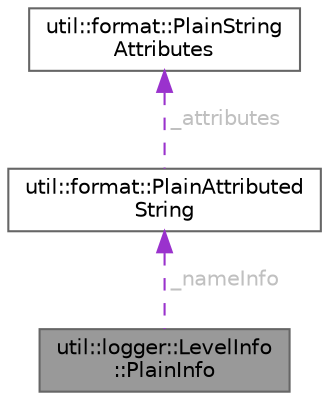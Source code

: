 digraph "util::logger::LevelInfo::PlainInfo"
{
 // LATEX_PDF_SIZE
  bgcolor="transparent";
  edge [fontname=Helvetica,fontsize=10,labelfontname=Helvetica,labelfontsize=10];
  node [fontname=Helvetica,fontsize=10,shape=box,height=0.2,width=0.4];
  Node1 [id="Node000001",label="util::logger::LevelInfo\l::PlainInfo",height=0.2,width=0.4,color="gray40", fillcolor="grey60", style="filled", fontcolor="black",tooltip=" "];
  Node2 -> Node1 [id="edge1_Node000001_Node000002",dir="back",color="darkorchid3",style="dashed",tooltip=" ",label=" _nameInfo",fontcolor="grey" ];
  Node2 [id="Node000002",label="util::format::PlainAttributed\lString",height=0.2,width=0.4,color="gray40", fillcolor="white", style="filled",URL="$d5/d3f/structutil_1_1format_1_1PlainAttributedString.html",tooltip=" "];
  Node3 -> Node2 [id="edge2_Node000002_Node000003",dir="back",color="darkorchid3",style="dashed",tooltip=" ",label=" _attributes",fontcolor="grey" ];
  Node3 [id="Node000003",label="util::format::PlainString\lAttributes",height=0.2,width=0.4,color="gray40", fillcolor="white", style="filled",URL="$d5/d91/structutil_1_1format_1_1PlainStringAttributes.html",tooltip=" "];
}
